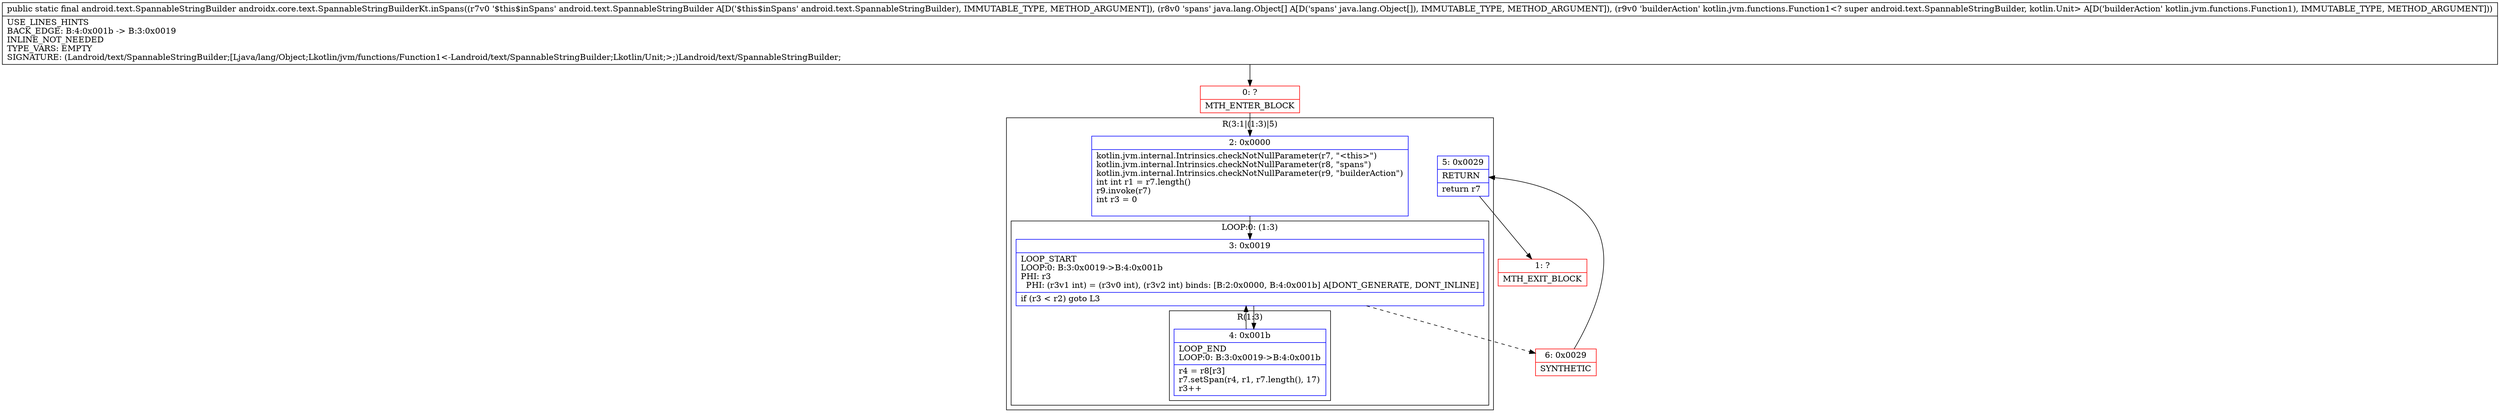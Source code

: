 digraph "CFG forandroidx.core.text.SpannableStringBuilderKt.inSpans(Landroid\/text\/SpannableStringBuilder;[Ljava\/lang\/Object;Lkotlin\/jvm\/functions\/Function1;)Landroid\/text\/SpannableStringBuilder;" {
subgraph cluster_Region_313964425 {
label = "R(3:1|(1:3)|5)";
node [shape=record,color=blue];
Node_2 [shape=record,label="{2\:\ 0x0000|kotlin.jvm.internal.Intrinsics.checkNotNullParameter(r7, \"\<this\>\")\lkotlin.jvm.internal.Intrinsics.checkNotNullParameter(r8, \"spans\")\lkotlin.jvm.internal.Intrinsics.checkNotNullParameter(r9, \"builderAction\")\lint int r1 = r7.length()\lr9.invoke(r7)\lint r3 = 0\l\l}"];
subgraph cluster_LoopRegion_36208898 {
label = "LOOP:0: (1:3)";
node [shape=record,color=blue];
Node_3 [shape=record,label="{3\:\ 0x0019|LOOP_START\lLOOP:0: B:3:0x0019\-\>B:4:0x001b\lPHI: r3 \l  PHI: (r3v1 int) = (r3v0 int), (r3v2 int) binds: [B:2:0x0000, B:4:0x001b] A[DONT_GENERATE, DONT_INLINE]\l|if (r3 \< r2) goto L3\l}"];
subgraph cluster_Region_842522779 {
label = "R(1:3)";
node [shape=record,color=blue];
Node_4 [shape=record,label="{4\:\ 0x001b|LOOP_END\lLOOP:0: B:3:0x0019\-\>B:4:0x001b\l|r4 = r8[r3]\lr7.setSpan(r4, r1, r7.length(), 17)\lr3++\l}"];
}
}
Node_5 [shape=record,label="{5\:\ 0x0029|RETURN\l|return r7\l}"];
}
Node_0 [shape=record,color=red,label="{0\:\ ?|MTH_ENTER_BLOCK\l}"];
Node_6 [shape=record,color=red,label="{6\:\ 0x0029|SYNTHETIC\l}"];
Node_1 [shape=record,color=red,label="{1\:\ ?|MTH_EXIT_BLOCK\l}"];
MethodNode[shape=record,label="{public static final android.text.SpannableStringBuilder androidx.core.text.SpannableStringBuilderKt.inSpans((r7v0 '$this$inSpans' android.text.SpannableStringBuilder A[D('$this$inSpans' android.text.SpannableStringBuilder), IMMUTABLE_TYPE, METHOD_ARGUMENT]), (r8v0 'spans' java.lang.Object[] A[D('spans' java.lang.Object[]), IMMUTABLE_TYPE, METHOD_ARGUMENT]), (r9v0 'builderAction' kotlin.jvm.functions.Function1\<? super android.text.SpannableStringBuilder, kotlin.Unit\> A[D('builderAction' kotlin.jvm.functions.Function1), IMMUTABLE_TYPE, METHOD_ARGUMENT]))  | USE_LINES_HINTS\lBACK_EDGE: B:4:0x001b \-\> B:3:0x0019\lINLINE_NOT_NEEDED\lTYPE_VARS: EMPTY\lSIGNATURE: (Landroid\/text\/SpannableStringBuilder;[Ljava\/lang\/Object;Lkotlin\/jvm\/functions\/Function1\<\-Landroid\/text\/SpannableStringBuilder;Lkotlin\/Unit;\>;)Landroid\/text\/SpannableStringBuilder;\l}"];
MethodNode -> Node_0;Node_2 -> Node_3;
Node_3 -> Node_4;
Node_3 -> Node_6[style=dashed];
Node_4 -> Node_3;
Node_5 -> Node_1;
Node_0 -> Node_2;
Node_6 -> Node_5;
}

